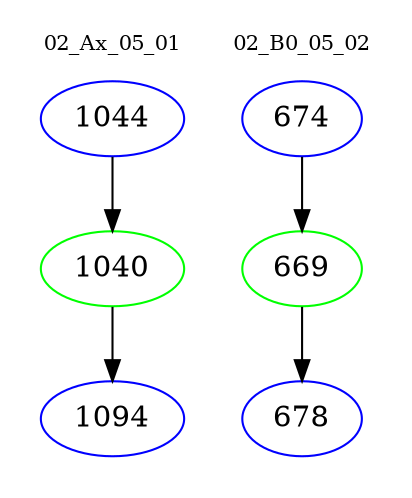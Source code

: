 digraph{
subgraph cluster_0 {
color = white
label = "02_Ax_05_01";
fontsize=10;
T0_1044 [label="1044", color="blue"]
T0_1044 -> T0_1040 [color="black"]
T0_1040 [label="1040", color="green"]
T0_1040 -> T0_1094 [color="black"]
T0_1094 [label="1094", color="blue"]
}
subgraph cluster_1 {
color = white
label = "02_B0_05_02";
fontsize=10;
T1_674 [label="674", color="blue"]
T1_674 -> T1_669 [color="black"]
T1_669 [label="669", color="green"]
T1_669 -> T1_678 [color="black"]
T1_678 [label="678", color="blue"]
}
}
